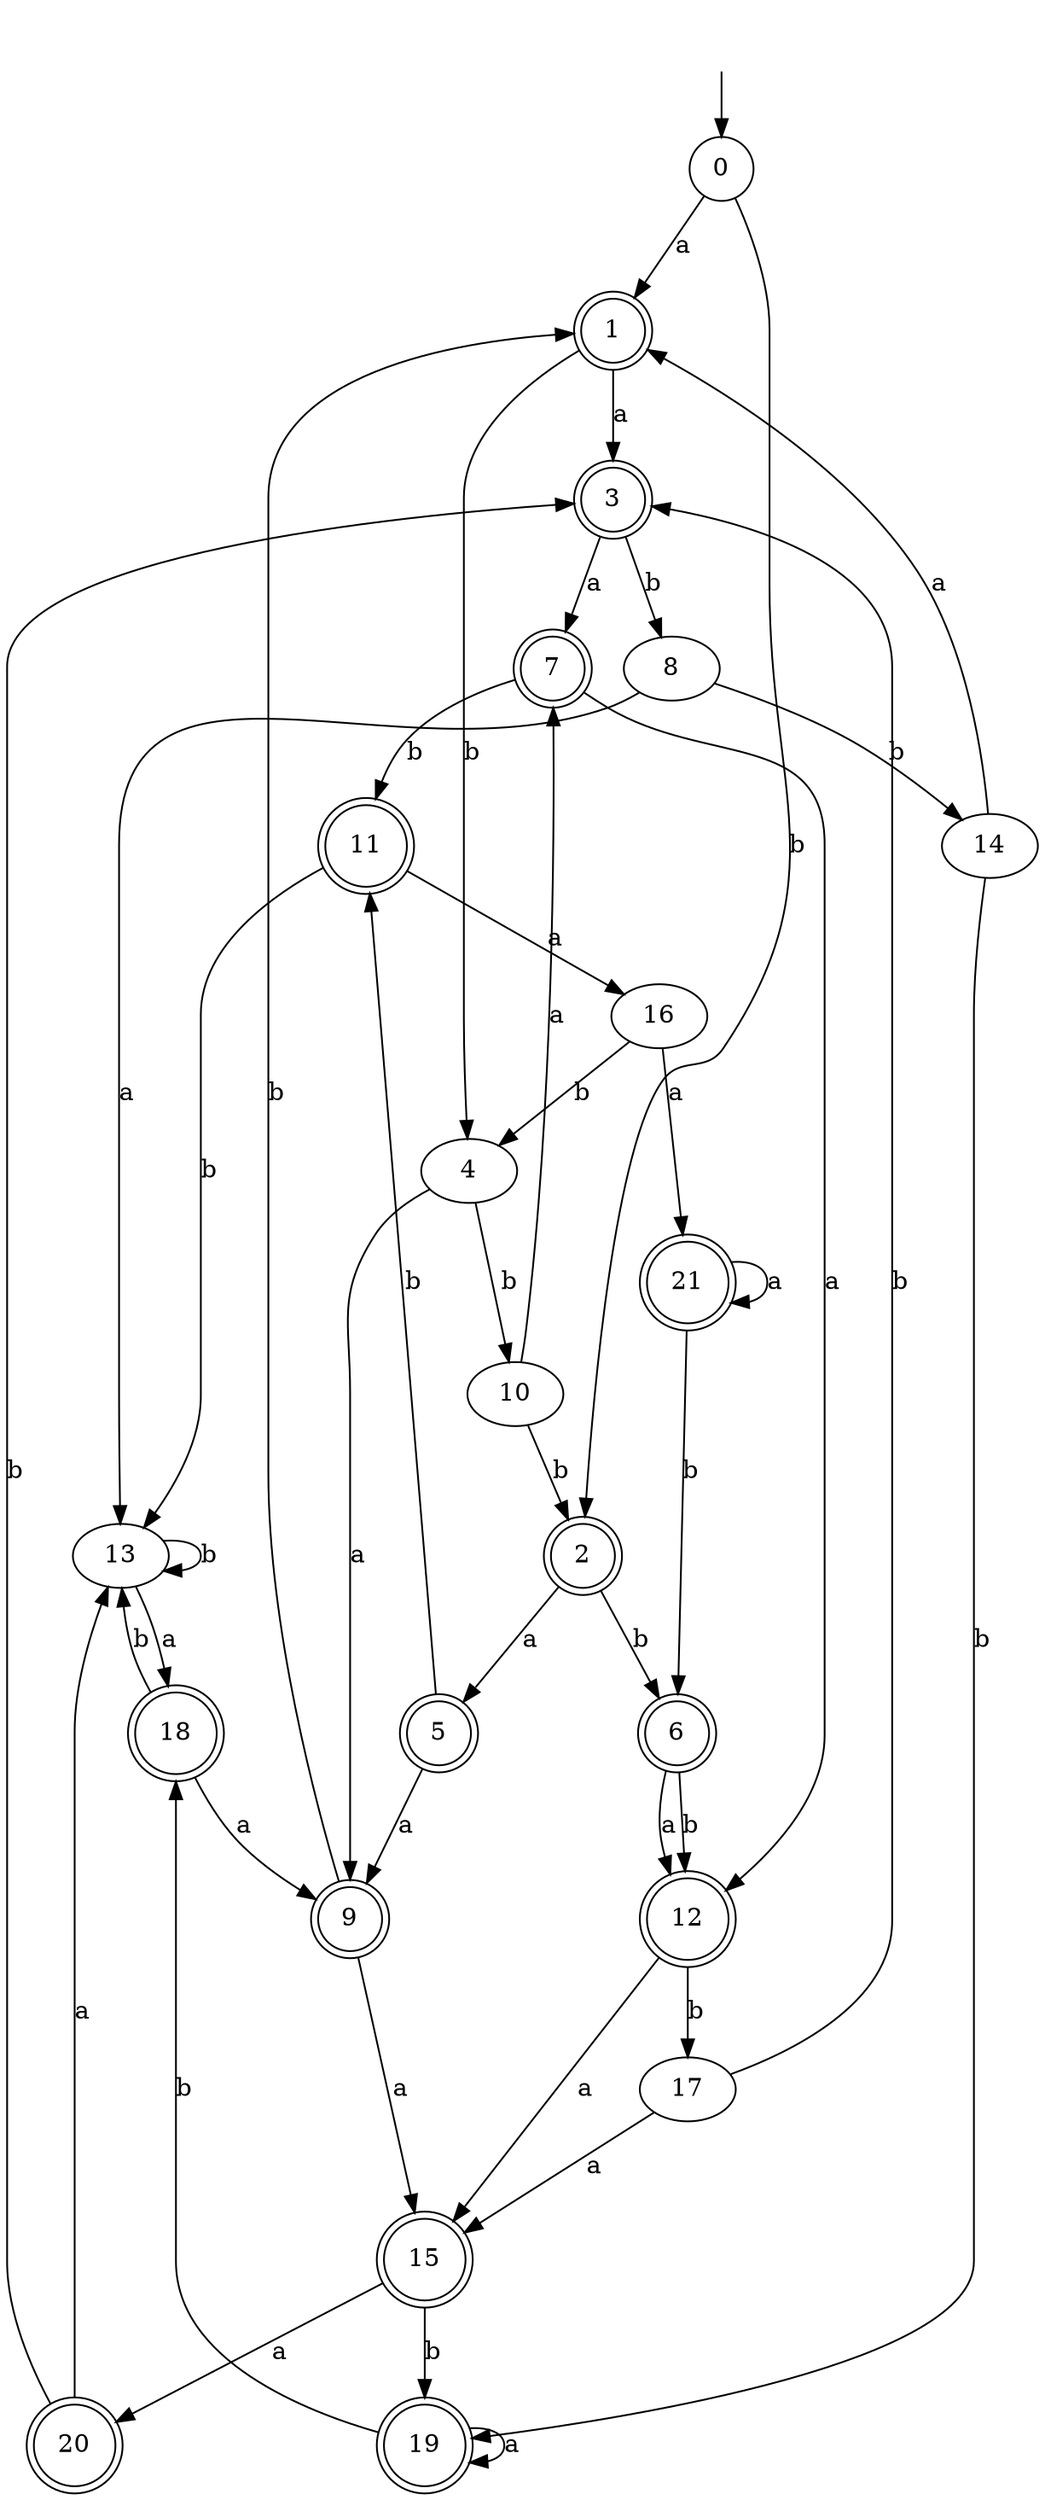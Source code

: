 digraph RandomDFA {
  __start0 [label="", shape=none];
  __start0 -> 0 [label=""];
  0 [shape=circle]
  0 -> 1 [label="a"]
  0 -> 2 [label="b"]
  1 [shape=doublecircle]
  1 -> 3 [label="a"]
  1 -> 4 [label="b"]
  2 [shape=doublecircle]
  2 -> 5 [label="a"]
  2 -> 6 [label="b"]
  3 [shape=doublecircle]
  3 -> 7 [label="a"]
  3 -> 8 [label="b"]
  4
  4 -> 9 [label="a"]
  4 -> 10 [label="b"]
  5 [shape=doublecircle]
  5 -> 9 [label="a"]
  5 -> 11 [label="b"]
  6 [shape=doublecircle]
  6 -> 12 [label="a"]
  6 -> 12 [label="b"]
  7 [shape=doublecircle]
  7 -> 12 [label="a"]
  7 -> 11 [label="b"]
  8
  8 -> 13 [label="a"]
  8 -> 14 [label="b"]
  9 [shape=doublecircle]
  9 -> 15 [label="a"]
  9 -> 1 [label="b"]
  10
  10 -> 7 [label="a"]
  10 -> 2 [label="b"]
  11 [shape=doublecircle]
  11 -> 16 [label="a"]
  11 -> 13 [label="b"]
  12 [shape=doublecircle]
  12 -> 15 [label="a"]
  12 -> 17 [label="b"]
  13
  13 -> 18 [label="a"]
  13 -> 13 [label="b"]
  14
  14 -> 1 [label="a"]
  14 -> 19 [label="b"]
  15 [shape=doublecircle]
  15 -> 20 [label="a"]
  15 -> 19 [label="b"]
  16
  16 -> 21 [label="a"]
  16 -> 4 [label="b"]
  17
  17 -> 15 [label="a"]
  17 -> 3 [label="b"]
  18 [shape=doublecircle]
  18 -> 9 [label="a"]
  18 -> 13 [label="b"]
  19 [shape=doublecircle]
  19 -> 19 [label="a"]
  19 -> 18 [label="b"]
  20 [shape=doublecircle]
  20 -> 13 [label="a"]
  20 -> 3 [label="b"]
  21 [shape=doublecircle]
  21 -> 21 [label="a"]
  21 -> 6 [label="b"]
}
